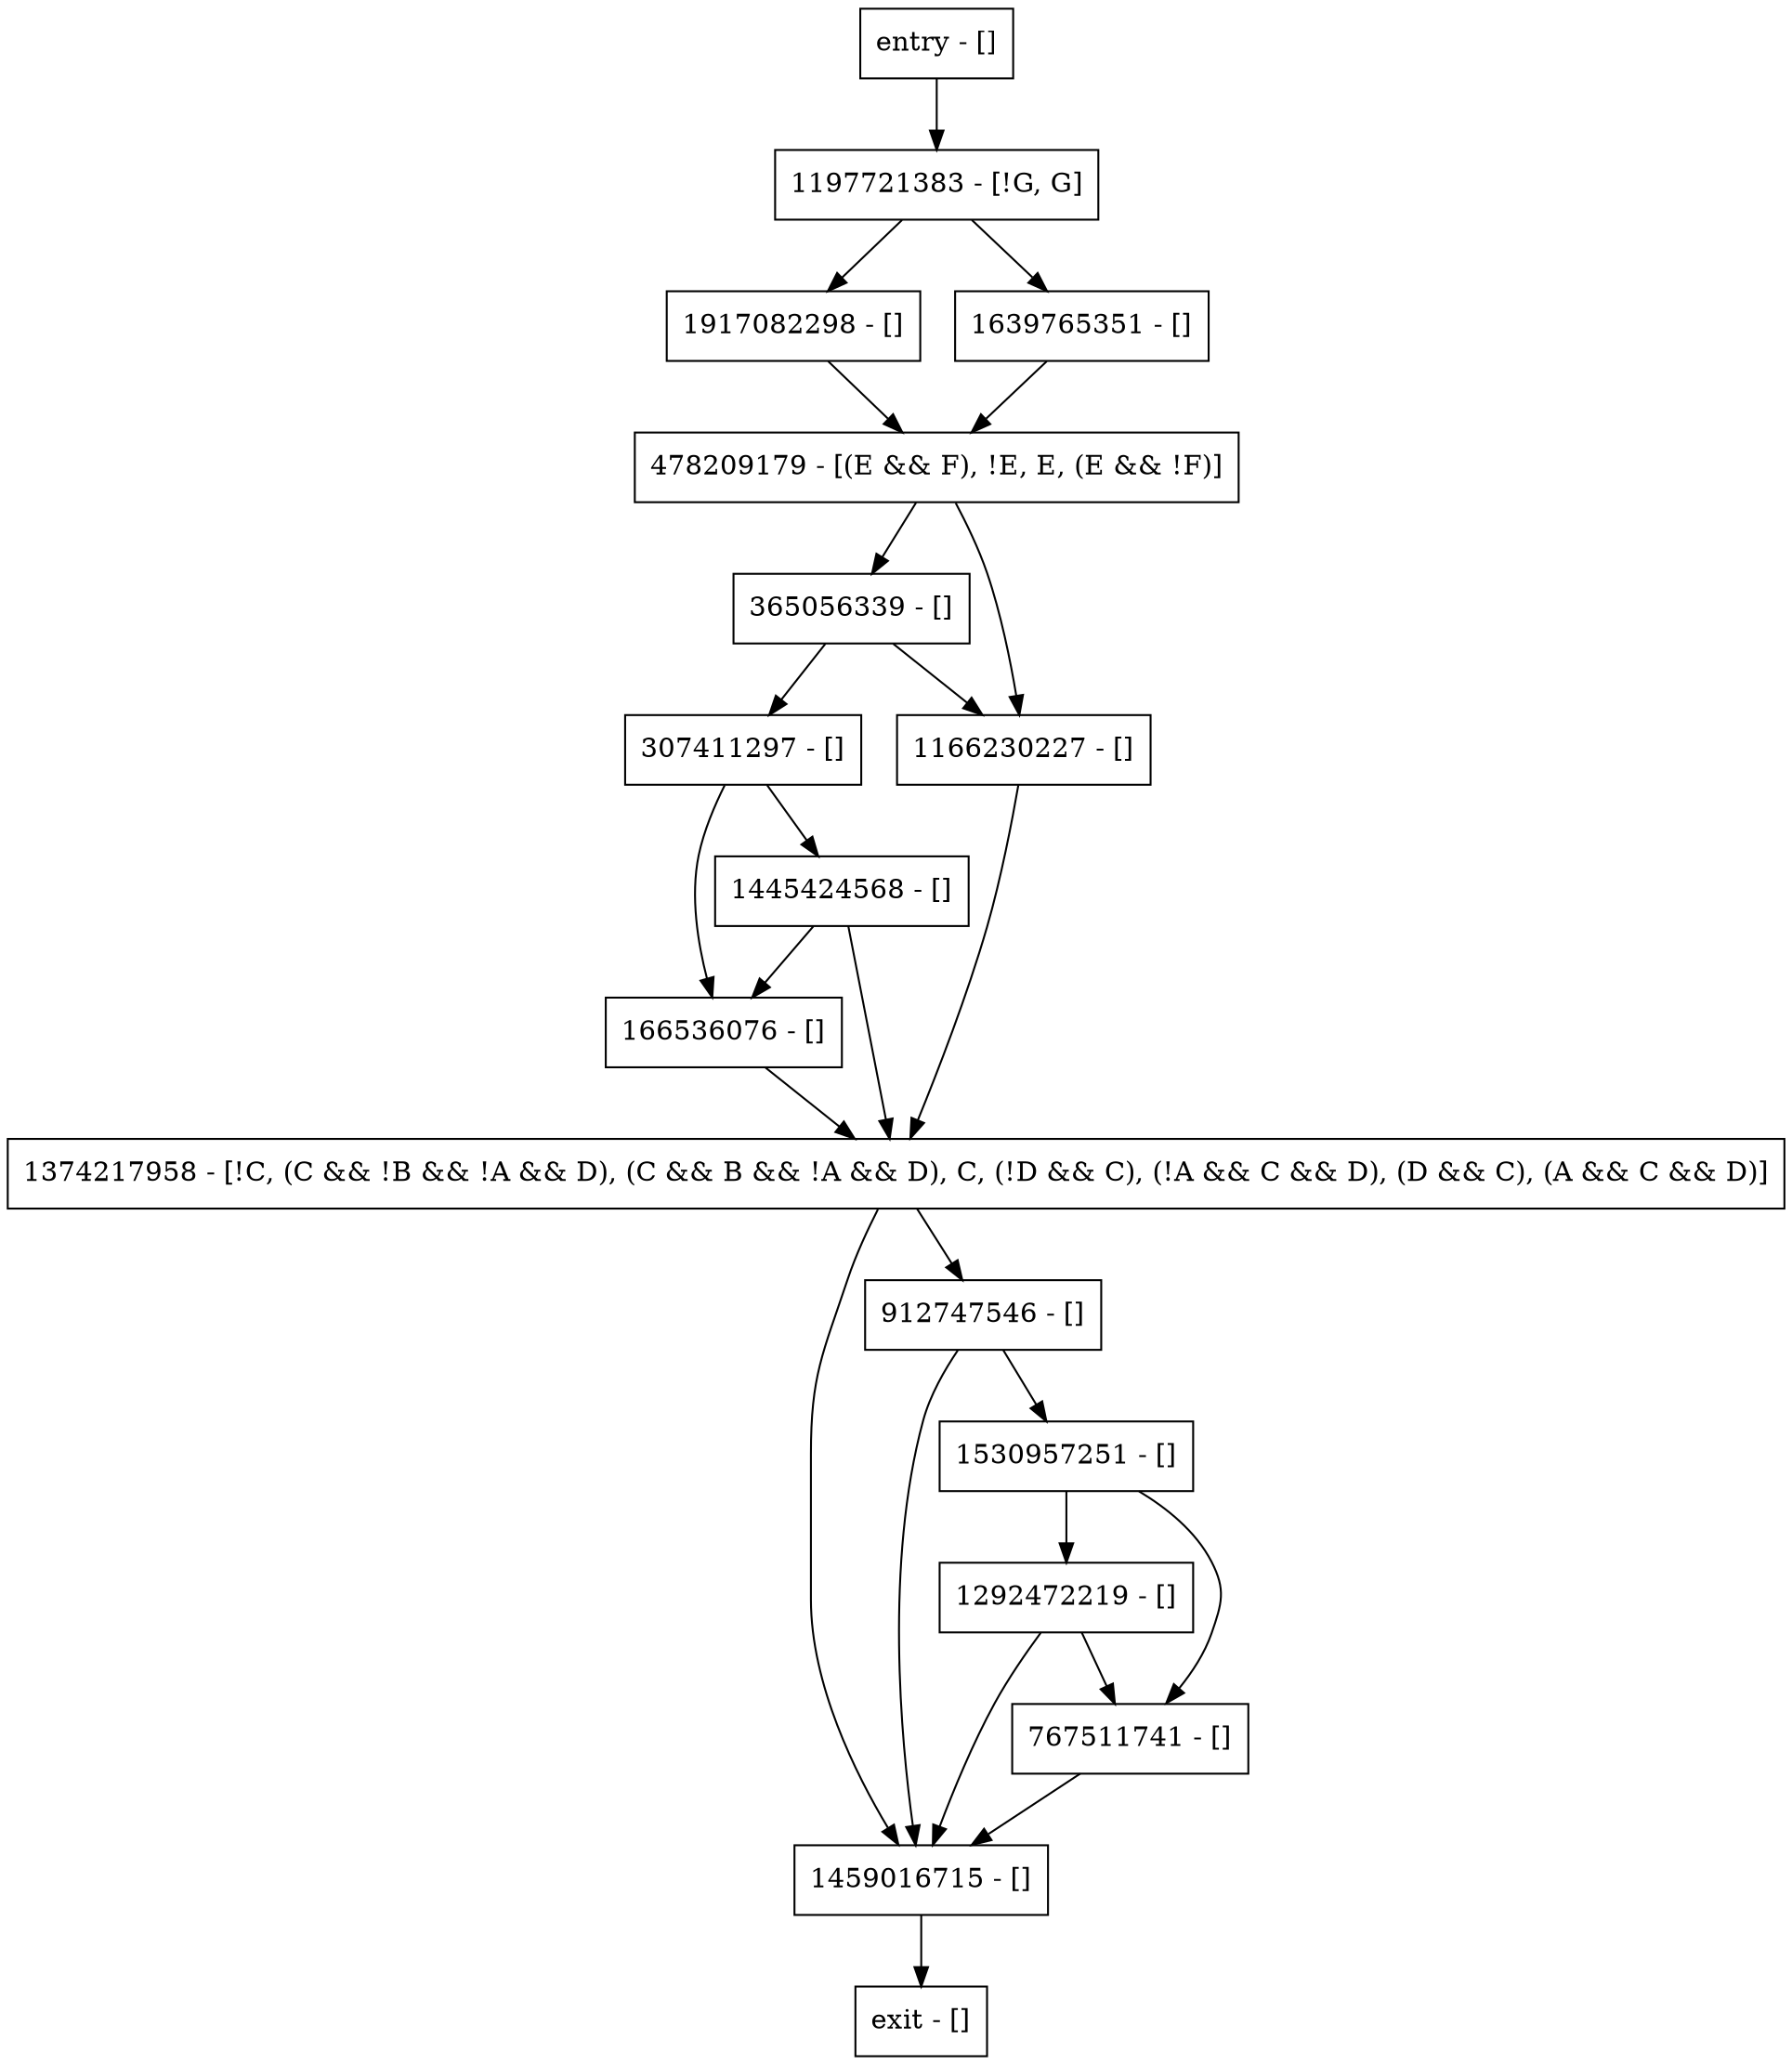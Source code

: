 digraph main {
node [shape=record];
307411297 [label="307411297 - []"];
365056339 [label="365056339 - []"];
1292472219 [label="1292472219 - []"];
1197721383 [label="1197721383 - [!G, G]"];
1917082298 [label="1917082298 - []"];
1459016715 [label="1459016715 - []"];
1166230227 [label="1166230227 - []"];
912747546 [label="912747546 - []"];
166536076 [label="166536076 - []"];
1639765351 [label="1639765351 - []"];
entry [label="entry - []"];
exit [label="exit - []"];
767511741 [label="767511741 - []"];
1445424568 [label="1445424568 - []"];
1374217958 [label="1374217958 - [!C, (C && !B && !A && D), (C && B && !A && D), C, (!D && C), (!A && C && D), (D && C), (A && C && D)]"];
478209179 [label="478209179 - [(E && F), !E, E, (E && !F)]"];
1530957251 [label="1530957251 - []"];
entry;
exit;
307411297 -> 1445424568;
307411297 -> 166536076;
365056339 -> 307411297;
365056339 -> 1166230227;
1292472219 -> 767511741;
1292472219 -> 1459016715;
1197721383 -> 1917082298;
1197721383 -> 1639765351;
1917082298 -> 478209179;
1459016715 -> exit;
1166230227 -> 1374217958;
912747546 -> 1459016715;
912747546 -> 1530957251;
166536076 -> 1374217958;
1639765351 -> 478209179;
entry -> 1197721383;
767511741 -> 1459016715;
1445424568 -> 1374217958;
1445424568 -> 166536076;
1374217958 -> 1459016715;
1374217958 -> 912747546;
478209179 -> 365056339;
478209179 -> 1166230227;
1530957251 -> 767511741;
1530957251 -> 1292472219;
}
